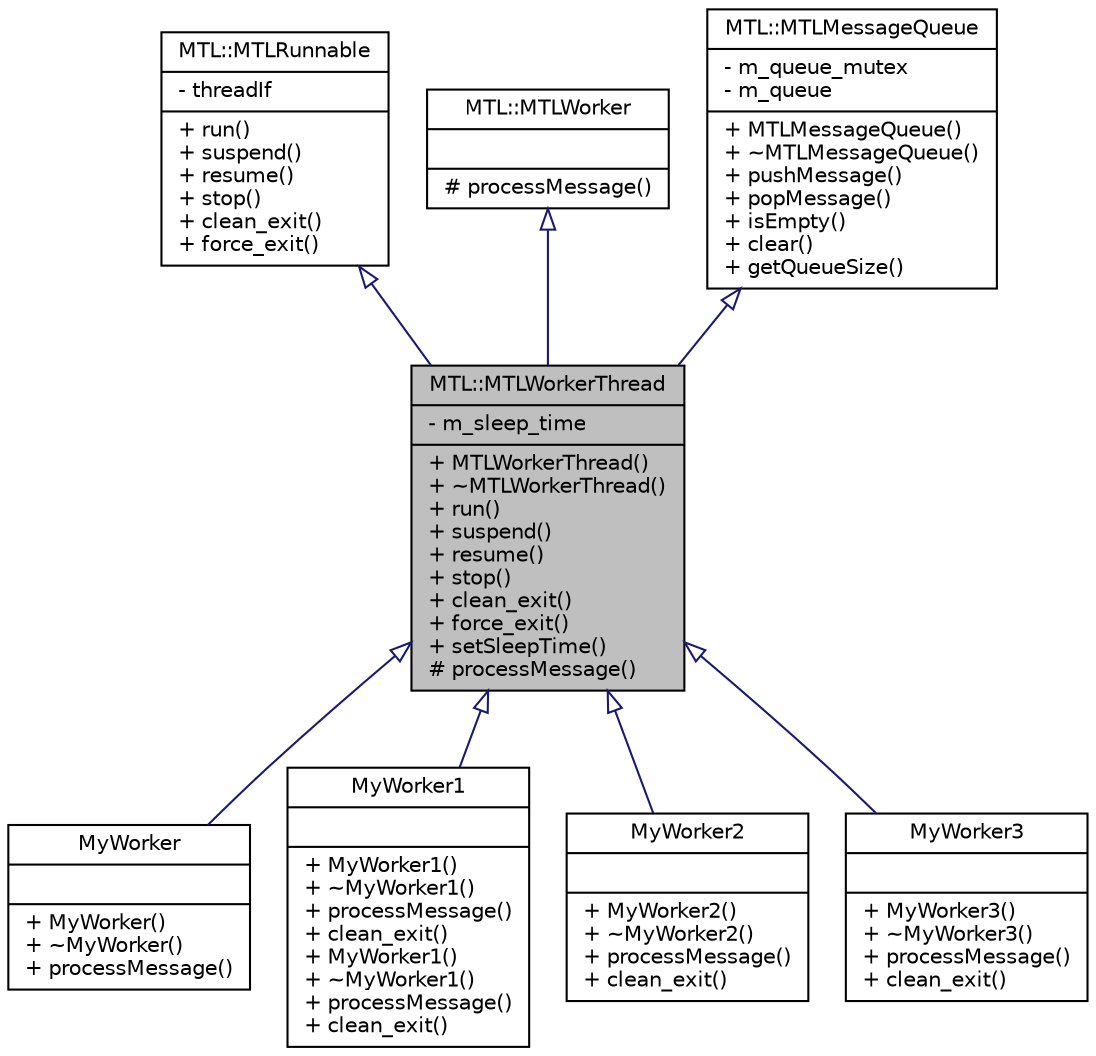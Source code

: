 digraph "MTL::MTLWorkerThread"
{
 // LATEX_PDF_SIZE
  edge [fontname="Helvetica",fontsize="10",labelfontname="Helvetica",labelfontsize="10"];
  node [fontname="Helvetica",fontsize="10",shape=record];
  Node1 [label="{MTL::MTLWorkerThread\n|- m_sleep_time\l|+ MTLWorkerThread()\l+ ~MTLWorkerThread()\l+ run()\l+ suspend()\l+ resume()\l+ stop()\l+ clean_exit()\l+ force_exit()\l+ setSleepTime()\l# processMessage()\l}",height=0.2,width=0.4,color="black", fillcolor="grey75", style="filled", fontcolor="black",tooltip="Class that implements a Worker Thread."];
  Node2 -> Node1 [dir="back",color="midnightblue",fontsize="10",style="solid",arrowtail="onormal"];
  Node2 [label="{MTL::MTLRunnable\n|- threadIf\l|+ run()\l+ suspend()\l+ resume()\l+ stop()\l+ clean_exit()\l+ force_exit()\l}",height=0.2,width=0.4,color="black", fillcolor="white", style="filled",URL="$d8/da7/classMTL_1_1MTLRunnable.html",tooltip="Runnable Interface."];
  Node3 -> Node1 [dir="back",color="midnightblue",fontsize="10",style="solid",arrowtail="onormal"];
  Node3 [label="{MTL::MTLWorker\n||# processMessage()\l}",height=0.2,width=0.4,color="black", fillcolor="white", style="filled",URL="$d1/d66/classMTL_1_1MTLWorker.html",tooltip="Worker Interface."];
  Node4 -> Node1 [dir="back",color="midnightblue",fontsize="10",style="solid",arrowtail="onormal"];
  Node4 [label="{MTL::MTLMessageQueue\n|- m_queue_mutex\l- m_queue\l|+ MTLMessageQueue()\l+ ~MTLMessageQueue()\l+ pushMessage()\l+ popMessage()\l+ isEmpty()\l+ clear()\l+ getQueueSize()\l}",height=0.2,width=0.4,color="black", fillcolor="white", style="filled",URL="$d4/d50/classMTL_1_1MTLMessageQueue.html",tooltip="Class that implements a message queue."];
  Node1 -> Node5 [dir="back",color="midnightblue",fontsize="10",style="solid",arrowtail="onormal"];
  Node5 [label="{MyWorker\n||+ MyWorker()\l+ ~MyWorker()\l+ processMessage()\l}",height=0.2,width=0.4,color="black", fillcolor="white", style="filled",URL="$d9/d13/classMyWorker.html",tooltip=" "];
  Node1 -> Node6 [dir="back",color="midnightblue",fontsize="10",style="solid",arrowtail="onormal"];
  Node6 [label="{MyWorker1\n||+ MyWorker1()\l+ ~MyWorker1()\l+ processMessage()\l+ clean_exit()\l+ MyWorker1()\l+ ~MyWorker1()\l+ processMessage()\l+ clean_exit()\l}",height=0.2,width=0.4,color="black", fillcolor="white", style="filled",URL="$d0/d0c/classMyWorker1.html",tooltip=" "];
  Node1 -> Node7 [dir="back",color="midnightblue",fontsize="10",style="solid",arrowtail="onormal"];
  Node7 [label="{MyWorker2\n||+ MyWorker2()\l+ ~MyWorker2()\l+ processMessage()\l+ clean_exit()\l}",height=0.2,width=0.4,color="black", fillcolor="white", style="filled",URL="$dd/da2/classMyWorker2.html",tooltip=" "];
  Node1 -> Node8 [dir="back",color="midnightblue",fontsize="10",style="solid",arrowtail="onormal"];
  Node8 [label="{MyWorker3\n||+ MyWorker3()\l+ ~MyWorker3()\l+ processMessage()\l+ clean_exit()\l}",height=0.2,width=0.4,color="black", fillcolor="white", style="filled",URL="$d2/d9f/classMyWorker3.html",tooltip=" "];
}
